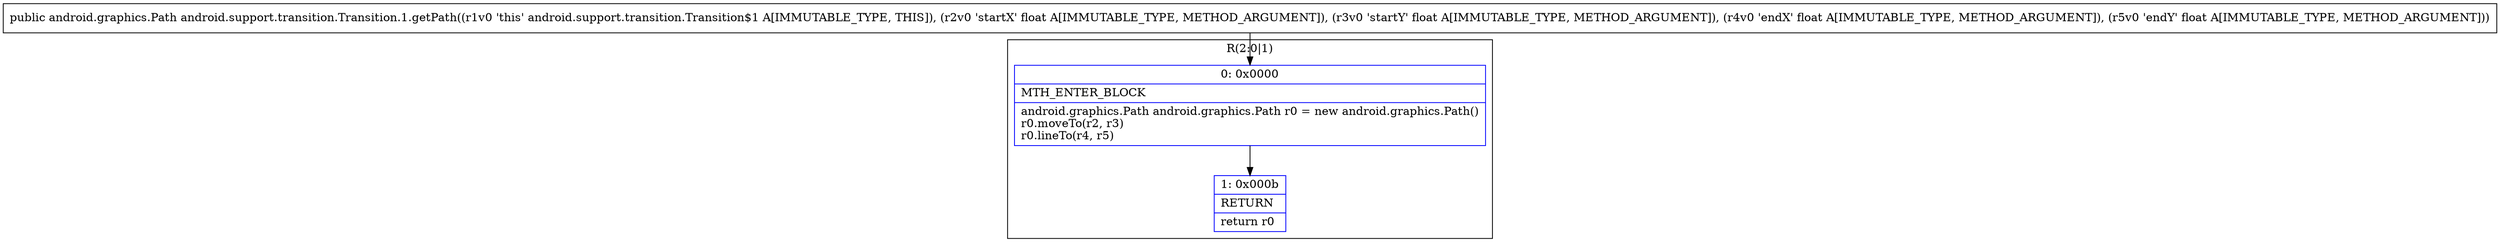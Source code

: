 digraph "CFG forandroid.support.transition.Transition.1.getPath(FFFF)Landroid\/graphics\/Path;" {
subgraph cluster_Region_991471643 {
label = "R(2:0|1)";
node [shape=record,color=blue];
Node_0 [shape=record,label="{0\:\ 0x0000|MTH_ENTER_BLOCK\l|android.graphics.Path android.graphics.Path r0 = new android.graphics.Path()\lr0.moveTo(r2, r3)\lr0.lineTo(r4, r5)\l}"];
Node_1 [shape=record,label="{1\:\ 0x000b|RETURN\l|return r0\l}"];
}
MethodNode[shape=record,label="{public android.graphics.Path android.support.transition.Transition.1.getPath((r1v0 'this' android.support.transition.Transition$1 A[IMMUTABLE_TYPE, THIS]), (r2v0 'startX' float A[IMMUTABLE_TYPE, METHOD_ARGUMENT]), (r3v0 'startY' float A[IMMUTABLE_TYPE, METHOD_ARGUMENT]), (r4v0 'endX' float A[IMMUTABLE_TYPE, METHOD_ARGUMENT]), (r5v0 'endY' float A[IMMUTABLE_TYPE, METHOD_ARGUMENT])) }"];
MethodNode -> Node_0;
Node_0 -> Node_1;
}

